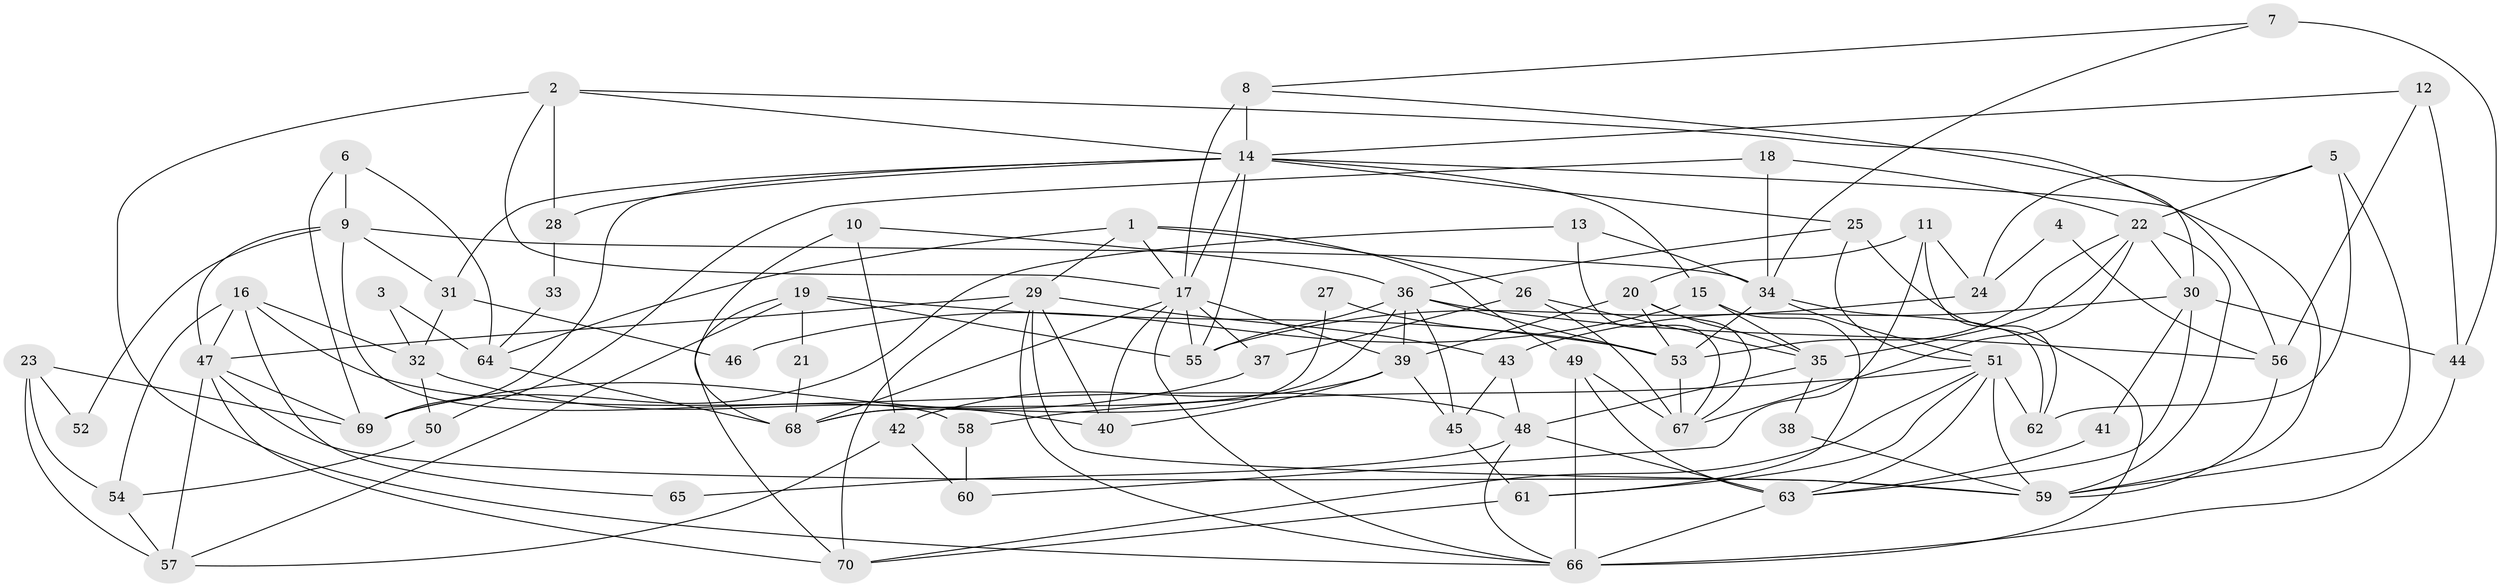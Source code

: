 // original degree distribution, {5: 0.16, 2: 0.18, 4: 0.25, 3: 0.24, 6: 0.1, 7: 0.05, 8: 0.01, 9: 0.01}
// Generated by graph-tools (version 1.1) at 2025/37/03/04/25 23:37:13]
// undirected, 70 vertices, 161 edges
graph export_dot {
  node [color=gray90,style=filled];
  1;
  2;
  3;
  4;
  5;
  6;
  7;
  8;
  9;
  10;
  11;
  12;
  13;
  14;
  15;
  16;
  17;
  18;
  19;
  20;
  21;
  22;
  23;
  24;
  25;
  26;
  27;
  28;
  29;
  30;
  31;
  32;
  33;
  34;
  35;
  36;
  37;
  38;
  39;
  40;
  41;
  42;
  43;
  44;
  45;
  46;
  47;
  48;
  49;
  50;
  51;
  52;
  53;
  54;
  55;
  56;
  57;
  58;
  59;
  60;
  61;
  62;
  63;
  64;
  65;
  66;
  67;
  68;
  69;
  70;
  1 -- 17 [weight=1.0];
  1 -- 26 [weight=1.0];
  1 -- 29 [weight=1.0];
  1 -- 49 [weight=1.0];
  1 -- 64 [weight=1.0];
  2 -- 14 [weight=1.0];
  2 -- 17 [weight=1.0];
  2 -- 28 [weight=1.0];
  2 -- 56 [weight=1.0];
  2 -- 66 [weight=1.0];
  3 -- 32 [weight=1.0];
  3 -- 64 [weight=1.0];
  4 -- 24 [weight=1.0];
  4 -- 56 [weight=1.0];
  5 -- 22 [weight=1.0];
  5 -- 24 [weight=1.0];
  5 -- 59 [weight=1.0];
  5 -- 62 [weight=1.0];
  6 -- 9 [weight=1.0];
  6 -- 64 [weight=1.0];
  6 -- 69 [weight=1.0];
  7 -- 8 [weight=1.0];
  7 -- 34 [weight=1.0];
  7 -- 44 [weight=1.0];
  8 -- 14 [weight=1.0];
  8 -- 17 [weight=2.0];
  8 -- 30 [weight=1.0];
  9 -- 31 [weight=1.0];
  9 -- 34 [weight=1.0];
  9 -- 47 [weight=1.0];
  9 -- 52 [weight=1.0];
  9 -- 58 [weight=1.0];
  10 -- 36 [weight=1.0];
  10 -- 42 [weight=1.0];
  10 -- 68 [weight=1.0];
  11 -- 20 [weight=1.0];
  11 -- 24 [weight=1.0];
  11 -- 60 [weight=1.0];
  11 -- 62 [weight=1.0];
  12 -- 14 [weight=1.0];
  12 -- 44 [weight=1.0];
  12 -- 56 [weight=1.0];
  13 -- 34 [weight=1.0];
  13 -- 67 [weight=1.0];
  13 -- 69 [weight=1.0];
  14 -- 15 [weight=1.0];
  14 -- 17 [weight=1.0];
  14 -- 25 [weight=1.0];
  14 -- 28 [weight=1.0];
  14 -- 31 [weight=1.0];
  14 -- 55 [weight=1.0];
  14 -- 59 [weight=1.0];
  14 -- 69 [weight=1.0];
  15 -- 35 [weight=1.0];
  15 -- 46 [weight=1.0];
  15 -- 61 [weight=1.0];
  16 -- 32 [weight=1.0];
  16 -- 47 [weight=1.0];
  16 -- 48 [weight=1.0];
  16 -- 54 [weight=1.0];
  16 -- 65 [weight=1.0];
  17 -- 37 [weight=1.0];
  17 -- 39 [weight=1.0];
  17 -- 40 [weight=1.0];
  17 -- 55 [weight=1.0];
  17 -- 66 [weight=1.0];
  17 -- 68 [weight=1.0];
  18 -- 22 [weight=1.0];
  18 -- 34 [weight=1.0];
  18 -- 50 [weight=1.0];
  19 -- 21 [weight=1.0];
  19 -- 53 [weight=1.0];
  19 -- 55 [weight=1.0];
  19 -- 57 [weight=1.0];
  19 -- 70 [weight=1.0];
  20 -- 35 [weight=1.0];
  20 -- 39 [weight=1.0];
  20 -- 53 [weight=1.0];
  20 -- 67 [weight=1.0];
  21 -- 68 [weight=1.0];
  22 -- 30 [weight=1.0];
  22 -- 35 [weight=1.0];
  22 -- 53 [weight=1.0];
  22 -- 59 [weight=1.0];
  22 -- 67 [weight=1.0];
  23 -- 52 [weight=1.0];
  23 -- 54 [weight=1.0];
  23 -- 57 [weight=1.0];
  23 -- 69 [weight=2.0];
  24 -- 55 [weight=1.0];
  25 -- 36 [weight=1.0];
  25 -- 51 [weight=1.0];
  25 -- 66 [weight=1.0];
  26 -- 35 [weight=1.0];
  26 -- 37 [weight=1.0];
  26 -- 67 [weight=1.0];
  27 -- 53 [weight=1.0];
  27 -- 68 [weight=1.0];
  28 -- 33 [weight=1.0];
  29 -- 40 [weight=1.0];
  29 -- 43 [weight=1.0];
  29 -- 47 [weight=1.0];
  29 -- 59 [weight=1.0];
  29 -- 66 [weight=1.0];
  29 -- 70 [weight=1.0];
  30 -- 41 [weight=1.0];
  30 -- 43 [weight=1.0];
  30 -- 44 [weight=1.0];
  30 -- 63 [weight=2.0];
  31 -- 32 [weight=1.0];
  31 -- 46 [weight=1.0];
  32 -- 40 [weight=1.0];
  32 -- 50 [weight=1.0];
  33 -- 64 [weight=1.0];
  34 -- 51 [weight=1.0];
  34 -- 53 [weight=1.0];
  34 -- 62 [weight=1.0];
  35 -- 38 [weight=1.0];
  35 -- 48 [weight=2.0];
  36 -- 39 [weight=1.0];
  36 -- 45 [weight=1.0];
  36 -- 53 [weight=1.0];
  36 -- 55 [weight=1.0];
  36 -- 56 [weight=1.0];
  36 -- 68 [weight=1.0];
  37 -- 69 [weight=1.0];
  38 -- 59 [weight=1.0];
  39 -- 40 [weight=1.0];
  39 -- 42 [weight=1.0];
  39 -- 45 [weight=1.0];
  41 -- 63 [weight=1.0];
  42 -- 57 [weight=1.0];
  42 -- 60 [weight=1.0];
  43 -- 45 [weight=1.0];
  43 -- 48 [weight=1.0];
  44 -- 66 [weight=1.0];
  45 -- 61 [weight=1.0];
  47 -- 57 [weight=1.0];
  47 -- 59 [weight=1.0];
  47 -- 69 [weight=1.0];
  47 -- 70 [weight=1.0];
  48 -- 63 [weight=2.0];
  48 -- 65 [weight=1.0];
  48 -- 66 [weight=1.0];
  49 -- 63 [weight=1.0];
  49 -- 66 [weight=2.0];
  49 -- 67 [weight=1.0];
  50 -- 54 [weight=1.0];
  51 -- 58 [weight=2.0];
  51 -- 59 [weight=1.0];
  51 -- 61 [weight=1.0];
  51 -- 62 [weight=1.0];
  51 -- 63 [weight=1.0];
  51 -- 70 [weight=1.0];
  53 -- 67 [weight=1.0];
  54 -- 57 [weight=1.0];
  56 -- 59 [weight=1.0];
  58 -- 60 [weight=1.0];
  61 -- 70 [weight=1.0];
  63 -- 66 [weight=1.0];
  64 -- 68 [weight=1.0];
}
